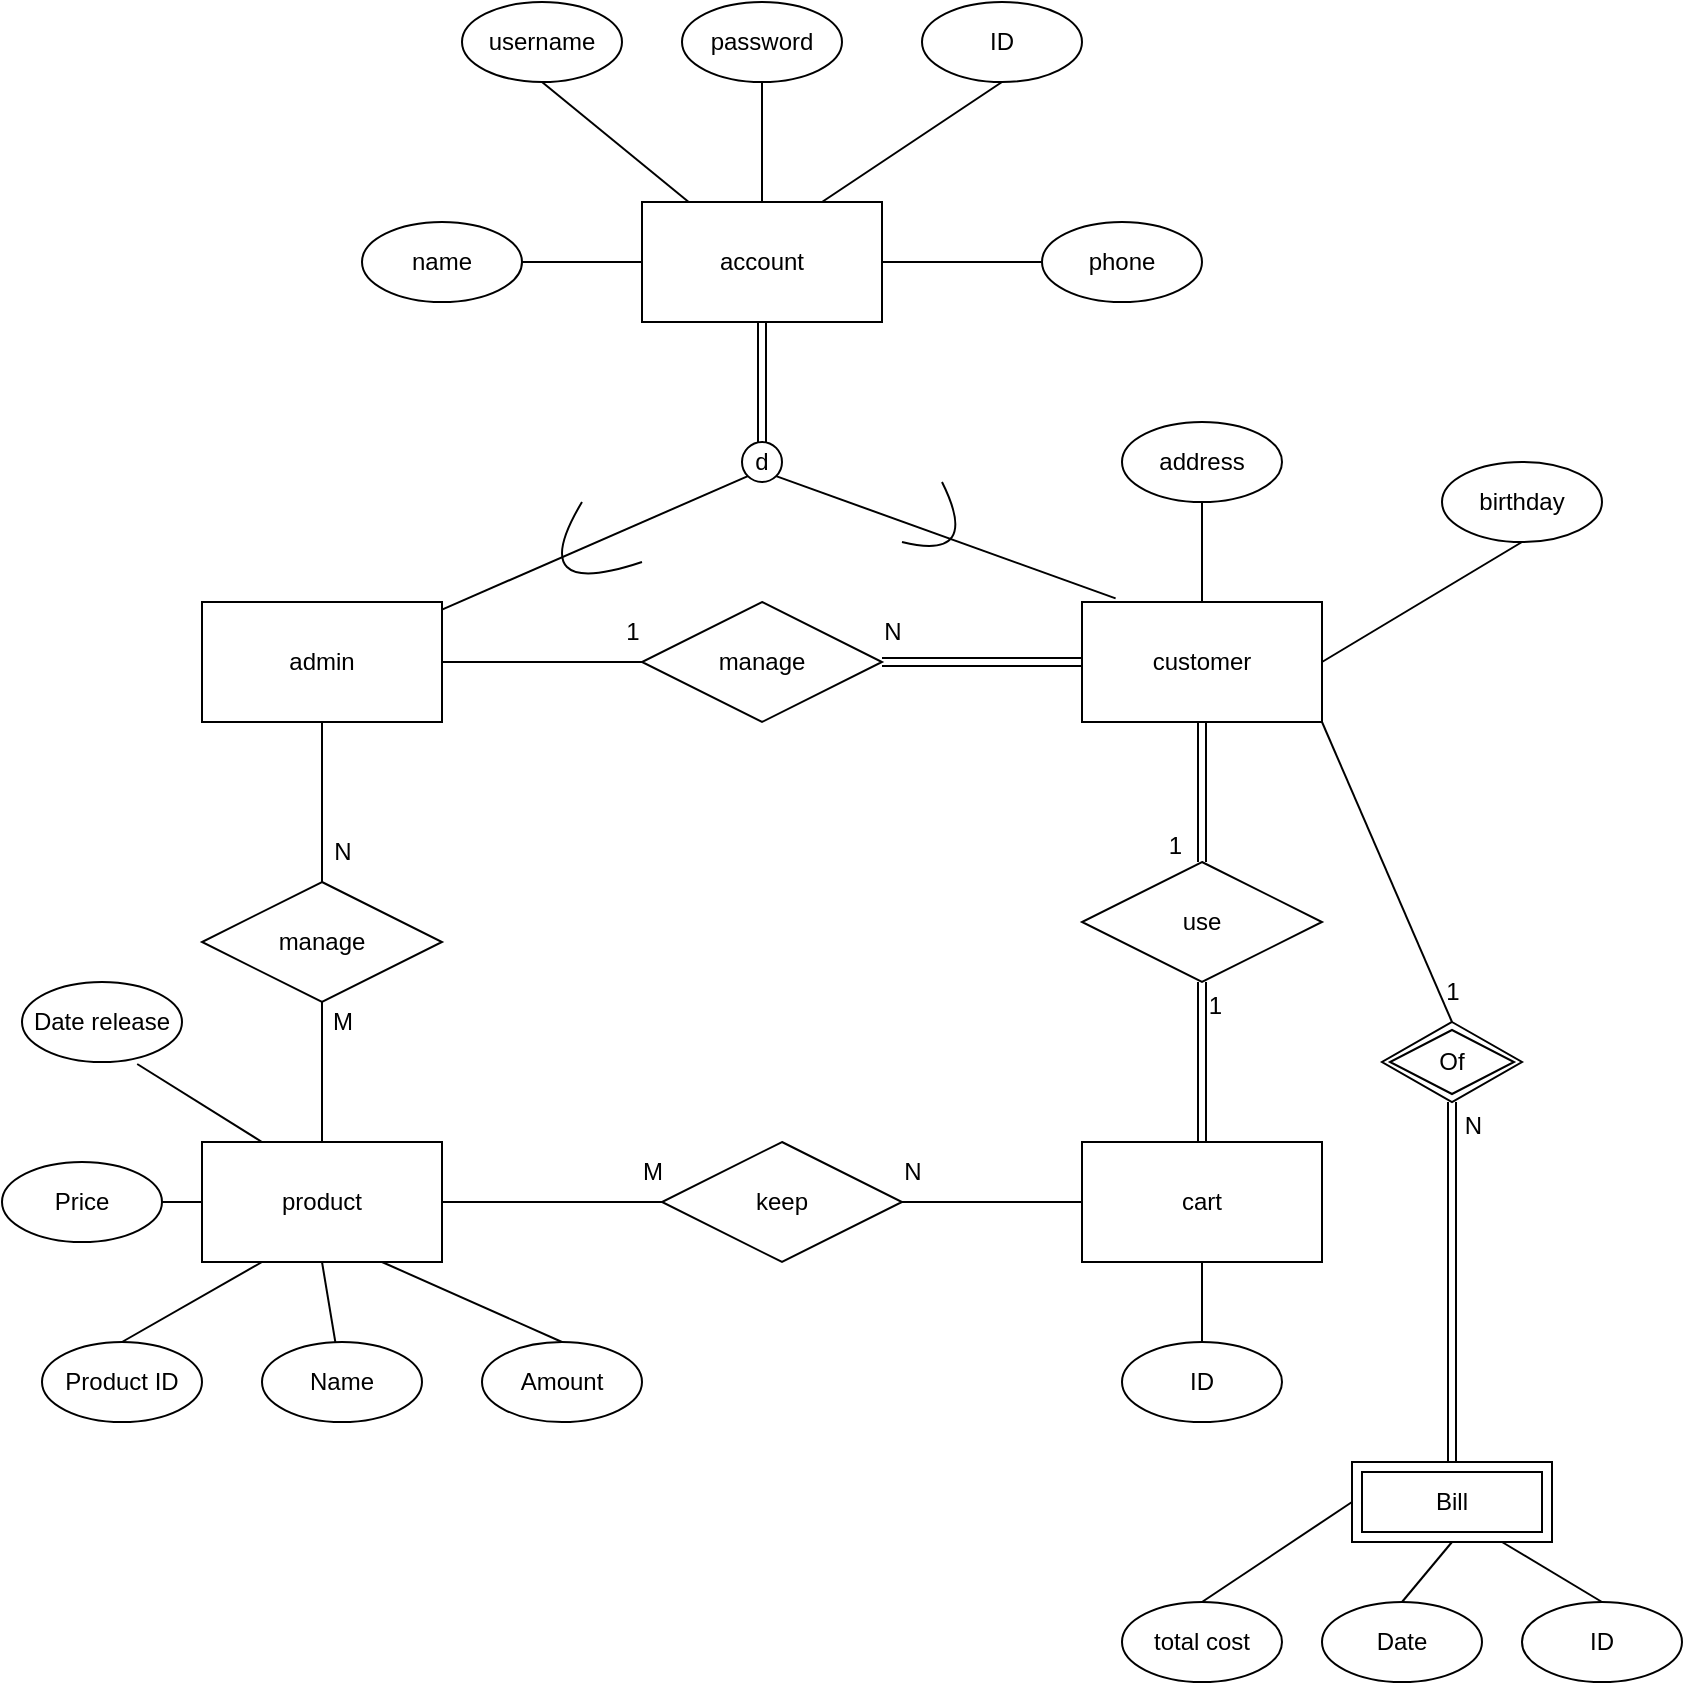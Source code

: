 <mxfile version="20.8.16" type="device"><diagram id="LdzgcGAvfr_TScZsq7QG" name="Page-1"><mxGraphModel dx="1480" dy="877" grid="1" gridSize="10" guides="1" tooltips="1" connect="1" arrows="1" fold="1" page="1" pageScale="1" pageWidth="850" pageHeight="1100" math="0" shadow="0"><root><mxCell id="0"/><mxCell id="1" parent="0"/><mxCell id="W59_6OtGwVpEtyX4A2lI-1" value="admin" style="rounded=0;whiteSpace=wrap;html=1;" vertex="1" parent="1"><mxGeometry x="110" y="500" width="120" height="60" as="geometry"/></mxCell><mxCell id="W59_6OtGwVpEtyX4A2lI-2" value="customer" style="rounded=0;whiteSpace=wrap;html=1;" vertex="1" parent="1"><mxGeometry x="550" y="500" width="120" height="60" as="geometry"/></mxCell><mxCell id="W59_6OtGwVpEtyX4A2lI-4" value="product" style="rounded=0;whiteSpace=wrap;html=1;" vertex="1" parent="1"><mxGeometry x="110" y="770" width="120" height="60" as="geometry"/></mxCell><mxCell id="W59_6OtGwVpEtyX4A2lI-5" value="cart" style="rounded=0;whiteSpace=wrap;html=1;" vertex="1" parent="1"><mxGeometry x="550" y="770" width="120" height="60" as="geometry"/></mxCell><mxCell id="W59_6OtGwVpEtyX4A2lI-6" value="account" style="rounded=0;whiteSpace=wrap;html=1;" vertex="1" parent="1"><mxGeometry x="330" y="300" width="120" height="60" as="geometry"/></mxCell><mxCell id="W59_6OtGwVpEtyX4A2lI-7" value="username" style="ellipse;whiteSpace=wrap;html=1;" vertex="1" parent="1"><mxGeometry x="240" y="200" width="80" height="40" as="geometry"/></mxCell><mxCell id="W59_6OtGwVpEtyX4A2lI-8" value="password" style="ellipse;whiteSpace=wrap;html=1;" vertex="1" parent="1"><mxGeometry x="350" y="200" width="80" height="40" as="geometry"/></mxCell><mxCell id="W59_6OtGwVpEtyX4A2lI-11" value="" style="endArrow=none;html=1;rounded=0;entryX=0.5;entryY=1;entryDx=0;entryDy=0;" edge="1" parent="1" source="W59_6OtGwVpEtyX4A2lI-6" target="W59_6OtGwVpEtyX4A2lI-7"><mxGeometry width="50" height="50" relative="1" as="geometry"><mxPoint x="400" y="240" as="sourcePoint"/><mxPoint x="450" y="190" as="targetPoint"/></mxGeometry></mxCell><mxCell id="W59_6OtGwVpEtyX4A2lI-12" value="" style="endArrow=none;html=1;rounded=0;entryX=0.5;entryY=1;entryDx=0;entryDy=0;" edge="1" parent="1" source="W59_6OtGwVpEtyX4A2lI-6" target="W59_6OtGwVpEtyX4A2lI-8"><mxGeometry width="50" height="50" relative="1" as="geometry"><mxPoint x="400" y="240" as="sourcePoint"/><mxPoint x="450" y="190" as="targetPoint"/></mxGeometry></mxCell><mxCell id="W59_6OtGwVpEtyX4A2lI-13" value="ID" style="ellipse;whiteSpace=wrap;html=1;" vertex="1" parent="1"><mxGeometry x="470" y="200" width="80" height="40" as="geometry"/></mxCell><mxCell id="W59_6OtGwVpEtyX4A2lI-14" value="" style="endArrow=none;html=1;rounded=0;entryX=0.5;entryY=1;entryDx=0;entryDy=0;exitX=0.75;exitY=0;exitDx=0;exitDy=0;" edge="1" parent="1" source="W59_6OtGwVpEtyX4A2lI-6" target="W59_6OtGwVpEtyX4A2lI-13"><mxGeometry width="50" height="50" relative="1" as="geometry"><mxPoint x="400" y="240" as="sourcePoint"/><mxPoint x="450" y="190" as="targetPoint"/></mxGeometry></mxCell><mxCell id="W59_6OtGwVpEtyX4A2lI-15" value="name" style="ellipse;whiteSpace=wrap;html=1;" vertex="1" parent="1"><mxGeometry x="190" y="310" width="80" height="40" as="geometry"/></mxCell><mxCell id="W59_6OtGwVpEtyX4A2lI-16" value="" style="endArrow=none;html=1;rounded=0;entryX=0;entryY=0.5;entryDx=0;entryDy=0;exitX=1;exitY=0.5;exitDx=0;exitDy=0;" edge="1" parent="1" source="W59_6OtGwVpEtyX4A2lI-15" target="W59_6OtGwVpEtyX4A2lI-6"><mxGeometry width="50" height="50" relative="1" as="geometry"><mxPoint x="400" y="440" as="sourcePoint"/><mxPoint x="450" y="390" as="targetPoint"/></mxGeometry></mxCell><mxCell id="W59_6OtGwVpEtyX4A2lI-17" value="birthday" style="ellipse;whiteSpace=wrap;html=1;" vertex="1" parent="1"><mxGeometry x="730" y="430" width="80" height="40" as="geometry"/></mxCell><mxCell id="W59_6OtGwVpEtyX4A2lI-18" value="phone" style="ellipse;whiteSpace=wrap;html=1;" vertex="1" parent="1"><mxGeometry x="530" y="310" width="80" height="40" as="geometry"/></mxCell><mxCell id="W59_6OtGwVpEtyX4A2lI-19" value="" style="endArrow=none;html=1;rounded=0;entryX=1;entryY=0.5;entryDx=0;entryDy=0;exitX=0;exitY=0.5;exitDx=0;exitDy=0;" edge="1" parent="1" source="W59_6OtGwVpEtyX4A2lI-18" target="W59_6OtGwVpEtyX4A2lI-6"><mxGeometry width="50" height="50" relative="1" as="geometry"><mxPoint x="400" y="440" as="sourcePoint"/><mxPoint x="450" y="390" as="targetPoint"/></mxGeometry></mxCell><mxCell id="W59_6OtGwVpEtyX4A2lI-20" value="d" style="ellipse;whiteSpace=wrap;html=1;" vertex="1" parent="1"><mxGeometry x="380" y="420" width="20" height="20" as="geometry"/></mxCell><mxCell id="W59_6OtGwVpEtyX4A2lI-23" value="" style="endArrow=none;html=1;rounded=0;entryX=0.5;entryY=1;entryDx=0;entryDy=0;exitX=0.5;exitY=0;exitDx=0;exitDy=0;shape=link;" edge="1" parent="1" source="W59_6OtGwVpEtyX4A2lI-20" target="W59_6OtGwVpEtyX4A2lI-6"><mxGeometry width="50" height="50" relative="1" as="geometry"><mxPoint x="400" y="440" as="sourcePoint"/><mxPoint x="450" y="390" as="targetPoint"/></mxGeometry></mxCell><mxCell id="W59_6OtGwVpEtyX4A2lI-24" value="" style="endArrow=none;html=1;rounded=0;entryX=0;entryY=1;entryDx=0;entryDy=0;" edge="1" parent="1" source="W59_6OtGwVpEtyX4A2lI-1" target="W59_6OtGwVpEtyX4A2lI-20"><mxGeometry width="50" height="50" relative="1" as="geometry"><mxPoint x="400" y="440" as="sourcePoint"/><mxPoint x="450" y="390" as="targetPoint"/></mxGeometry></mxCell><mxCell id="W59_6OtGwVpEtyX4A2lI-25" value="" style="endArrow=none;html=1;rounded=0;entryX=1;entryY=1;entryDx=0;entryDy=0;exitX=0.14;exitY=-0.03;exitDx=0;exitDy=0;exitPerimeter=0;" edge="1" parent="1" source="W59_6OtGwVpEtyX4A2lI-2" target="W59_6OtGwVpEtyX4A2lI-20"><mxGeometry width="50" height="50" relative="1" as="geometry"><mxPoint x="380" y="510" as="sourcePoint"/><mxPoint x="522.929" y="444.547" as="targetPoint"/></mxGeometry></mxCell><mxCell id="W59_6OtGwVpEtyX4A2lI-26" value="" style="endArrow=none;html=1;curved=1;" edge="1" parent="1"><mxGeometry width="50" height="50" relative="1" as="geometry"><mxPoint x="300" y="450" as="sourcePoint"/><mxPoint x="330" y="480" as="targetPoint"/><Array as="points"><mxPoint x="270" y="500"/></Array></mxGeometry></mxCell><mxCell id="W59_6OtGwVpEtyX4A2lI-27" value="" style="endArrow=none;html=1;curved=1;" edge="1" parent="1"><mxGeometry width="50" height="50" relative="1" as="geometry"><mxPoint x="460" y="470" as="sourcePoint"/><mxPoint x="480" y="440" as="targetPoint"/><Array as="points"><mxPoint x="500" y="480"/></Array></mxGeometry></mxCell><mxCell id="W59_6OtGwVpEtyX4A2lI-28" value="manage" style="shape=rhombus;perimeter=rhombusPerimeter;whiteSpace=wrap;html=1;align=center;" vertex="1" parent="1"><mxGeometry x="330" y="500" width="120" height="60" as="geometry"/></mxCell><mxCell id="W59_6OtGwVpEtyX4A2lI-29" value="" style="shape=link;html=1;rounded=0;curved=1;entryX=0;entryY=0.5;entryDx=0;entryDy=0;exitX=1;exitY=0.5;exitDx=0;exitDy=0;" edge="1" parent="1" source="W59_6OtGwVpEtyX4A2lI-28" target="W59_6OtGwVpEtyX4A2lI-2"><mxGeometry relative="1" as="geometry"><mxPoint x="390" y="610" as="sourcePoint"/><mxPoint x="550" y="610" as="targetPoint"/></mxGeometry></mxCell><mxCell id="W59_6OtGwVpEtyX4A2lI-31" value="" style="endArrow=none;html=1;curved=1;entryX=1;entryY=0.5;entryDx=0;entryDy=0;exitX=0;exitY=0.5;exitDx=0;exitDy=0;" edge="1" parent="1" source="W59_6OtGwVpEtyX4A2lI-28" target="W59_6OtGwVpEtyX4A2lI-1"><mxGeometry width="50" height="50" relative="1" as="geometry"><mxPoint x="400" y="540" as="sourcePoint"/><mxPoint x="450" y="490" as="targetPoint"/></mxGeometry></mxCell><mxCell id="W59_6OtGwVpEtyX4A2lI-32" value="N" style="text;html=1;align=center;verticalAlign=middle;resizable=0;points=[];autosize=1;strokeColor=none;fillColor=none;" vertex="1" parent="1"><mxGeometry x="440" y="500" width="30" height="30" as="geometry"/></mxCell><mxCell id="W59_6OtGwVpEtyX4A2lI-33" value="1" style="text;html=1;align=center;verticalAlign=middle;resizable=0;points=[];autosize=1;strokeColor=none;fillColor=none;" vertex="1" parent="1"><mxGeometry x="310" y="500" width="30" height="30" as="geometry"/></mxCell><mxCell id="W59_6OtGwVpEtyX4A2lI-34" value="" style="endArrow=none;html=1;curved=1;entryX=0.5;entryY=1;entryDx=0;entryDy=0;exitX=1;exitY=0.5;exitDx=0;exitDy=0;" edge="1" parent="1" source="W59_6OtGwVpEtyX4A2lI-2" target="W59_6OtGwVpEtyX4A2lI-17"><mxGeometry width="50" height="50" relative="1" as="geometry"><mxPoint x="400" y="540" as="sourcePoint"/><mxPoint x="450" y="490" as="targetPoint"/></mxGeometry></mxCell><mxCell id="W59_6OtGwVpEtyX4A2lI-35" value="address" style="ellipse;whiteSpace=wrap;html=1;" vertex="1" parent="1"><mxGeometry x="570" y="410" width="80" height="40" as="geometry"/></mxCell><mxCell id="W59_6OtGwVpEtyX4A2lI-36" value="" style="endArrow=none;html=1;curved=1;entryX=0.5;entryY=1;entryDx=0;entryDy=0;exitX=0.5;exitY=0;exitDx=0;exitDy=0;" edge="1" parent="1" source="W59_6OtGwVpEtyX4A2lI-2" target="W59_6OtGwVpEtyX4A2lI-35"><mxGeometry width="50" height="50" relative="1" as="geometry"><mxPoint x="400" y="540" as="sourcePoint"/><mxPoint x="450" y="490" as="targetPoint"/></mxGeometry></mxCell><mxCell id="W59_6OtGwVpEtyX4A2lI-37" value="use" style="shape=rhombus;perimeter=rhombusPerimeter;whiteSpace=wrap;html=1;align=center;" vertex="1" parent="1"><mxGeometry x="550" y="630" width="120" height="60" as="geometry"/></mxCell><mxCell id="W59_6OtGwVpEtyX4A2lI-39" value="" style="shape=link;html=1;rounded=0;curved=1;entryX=0.5;entryY=1;entryDx=0;entryDy=0;exitX=0.5;exitY=0;exitDx=0;exitDy=0;" edge="1" parent="1" source="W59_6OtGwVpEtyX4A2lI-5" target="W59_6OtGwVpEtyX4A2lI-37"><mxGeometry relative="1" as="geometry"><mxPoint x="340" y="720" as="sourcePoint"/><mxPoint x="500" y="720" as="targetPoint"/></mxGeometry></mxCell><mxCell id="W59_6OtGwVpEtyX4A2lI-40" value="1" style="resizable=0;html=1;align=right;verticalAlign=bottom;" connectable="0" vertex="1" parent="W59_6OtGwVpEtyX4A2lI-39"><mxGeometry x="1" relative="1" as="geometry"><mxPoint x="10" y="20" as="offset"/></mxGeometry></mxCell><mxCell id="W59_6OtGwVpEtyX4A2lI-41" value="" style="shape=link;html=1;rounded=0;curved=1;entryX=0.5;entryY=0;entryDx=0;entryDy=0;exitX=0.5;exitY=1;exitDx=0;exitDy=0;" edge="1" parent="1" source="W59_6OtGwVpEtyX4A2lI-2" target="W59_6OtGwVpEtyX4A2lI-37"><mxGeometry relative="1" as="geometry"><mxPoint x="340" y="720" as="sourcePoint"/><mxPoint x="520" y="730" as="targetPoint"/></mxGeometry></mxCell><mxCell id="W59_6OtGwVpEtyX4A2lI-42" value="1" style="resizable=0;html=1;align=right;verticalAlign=bottom;" connectable="0" vertex="1" parent="W59_6OtGwVpEtyX4A2lI-41"><mxGeometry x="1" relative="1" as="geometry"><mxPoint x="-10" as="offset"/></mxGeometry></mxCell><mxCell id="W59_6OtGwVpEtyX4A2lI-43" value="keep" style="shape=rhombus;perimeter=rhombusPerimeter;whiteSpace=wrap;html=1;align=center;" vertex="1" parent="1"><mxGeometry x="340" y="770" width="120" height="60" as="geometry"/></mxCell><mxCell id="W59_6OtGwVpEtyX4A2lI-44" value="" style="endArrow=none;html=1;rounded=0;curved=1;entryX=0;entryY=0.5;entryDx=0;entryDy=0;exitX=1;exitY=0.5;exitDx=0;exitDy=0;" edge="1" parent="1" source="W59_6OtGwVpEtyX4A2lI-43" target="W59_6OtGwVpEtyX4A2lI-5"><mxGeometry relative="1" as="geometry"><mxPoint x="340" y="720" as="sourcePoint"/><mxPoint x="500" y="720" as="targetPoint"/></mxGeometry></mxCell><mxCell id="W59_6OtGwVpEtyX4A2lI-45" value="" style="endArrow=none;html=1;rounded=0;curved=1;entryX=0;entryY=0.5;entryDx=0;entryDy=0;" edge="1" parent="1" source="W59_6OtGwVpEtyX4A2lI-4" target="W59_6OtGwVpEtyX4A2lI-43"><mxGeometry relative="1" as="geometry"><mxPoint x="340" y="720" as="sourcePoint"/><mxPoint x="500" y="720" as="targetPoint"/></mxGeometry></mxCell><mxCell id="W59_6OtGwVpEtyX4A2lI-46" value="M" style="text;html=1;align=center;verticalAlign=middle;resizable=0;points=[];autosize=1;strokeColor=none;fillColor=none;" vertex="1" parent="1"><mxGeometry x="320" y="770" width="30" height="30" as="geometry"/></mxCell><mxCell id="W59_6OtGwVpEtyX4A2lI-47" value="N" style="text;html=1;align=center;verticalAlign=middle;resizable=0;points=[];autosize=1;strokeColor=none;fillColor=none;" vertex="1" parent="1"><mxGeometry x="450" y="770" width="30" height="30" as="geometry"/></mxCell><mxCell id="W59_6OtGwVpEtyX4A2lI-48" value="Product ID" style="ellipse;whiteSpace=wrap;html=1;" vertex="1" parent="1"><mxGeometry x="30" y="870" width="80" height="40" as="geometry"/></mxCell><mxCell id="W59_6OtGwVpEtyX4A2lI-50" value="Name" style="ellipse;whiteSpace=wrap;html=1;" vertex="1" parent="1"><mxGeometry x="140" y="870" width="80" height="40" as="geometry"/></mxCell><mxCell id="W59_6OtGwVpEtyX4A2lI-51" value="Amount" style="ellipse;whiteSpace=wrap;html=1;" vertex="1" parent="1"><mxGeometry x="250" y="870" width="80" height="40" as="geometry"/></mxCell><mxCell id="W59_6OtGwVpEtyX4A2lI-52" value="Price" style="ellipse;whiteSpace=wrap;html=1;" vertex="1" parent="1"><mxGeometry x="10" y="780" width="80" height="40" as="geometry"/></mxCell><mxCell id="W59_6OtGwVpEtyX4A2lI-53" value="Date release" style="ellipse;whiteSpace=wrap;html=1;" vertex="1" parent="1"><mxGeometry x="20" y="690" width="80" height="40" as="geometry"/></mxCell><mxCell id="W59_6OtGwVpEtyX4A2lI-54" value="" style="endArrow=none;html=1;rounded=0;curved=1;entryX=0.25;entryY=0;entryDx=0;entryDy=0;exitX=0.72;exitY=1.025;exitDx=0;exitDy=0;exitPerimeter=0;" edge="1" parent="1" source="W59_6OtGwVpEtyX4A2lI-53" target="W59_6OtGwVpEtyX4A2lI-4"><mxGeometry relative="1" as="geometry"><mxPoint x="340" y="720" as="sourcePoint"/><mxPoint x="500" y="720" as="targetPoint"/></mxGeometry></mxCell><mxCell id="W59_6OtGwVpEtyX4A2lI-55" value="" style="endArrow=none;html=1;rounded=0;curved=1;exitX=1;exitY=0.5;exitDx=0;exitDy=0;entryX=0;entryY=0.5;entryDx=0;entryDy=0;" edge="1" parent="1" source="W59_6OtGwVpEtyX4A2lI-52" target="W59_6OtGwVpEtyX4A2lI-4"><mxGeometry relative="1" as="geometry"><mxPoint x="340" y="720" as="sourcePoint"/><mxPoint x="500" y="720" as="targetPoint"/></mxGeometry></mxCell><mxCell id="W59_6OtGwVpEtyX4A2lI-56" value="" style="endArrow=none;html=1;rounded=0;curved=1;entryX=0.5;entryY=0;entryDx=0;entryDy=0;exitX=0.25;exitY=1;exitDx=0;exitDy=0;" edge="1" parent="1" source="W59_6OtGwVpEtyX4A2lI-4" target="W59_6OtGwVpEtyX4A2lI-48"><mxGeometry relative="1" as="geometry"><mxPoint x="340" y="720" as="sourcePoint"/><mxPoint x="500" y="720" as="targetPoint"/></mxGeometry></mxCell><mxCell id="W59_6OtGwVpEtyX4A2lI-57" value="" style="endArrow=none;html=1;rounded=0;curved=1;exitX=0.5;exitY=1;exitDx=0;exitDy=0;" edge="1" parent="1" source="W59_6OtGwVpEtyX4A2lI-4" target="W59_6OtGwVpEtyX4A2lI-50"><mxGeometry relative="1" as="geometry"><mxPoint x="340" y="720" as="sourcePoint"/><mxPoint x="500" y="720" as="targetPoint"/></mxGeometry></mxCell><mxCell id="W59_6OtGwVpEtyX4A2lI-59" value="" style="endArrow=none;html=1;rounded=0;curved=1;entryX=0.5;entryY=0;entryDx=0;entryDy=0;exitX=0.75;exitY=1;exitDx=0;exitDy=0;" edge="1" parent="1" source="W59_6OtGwVpEtyX4A2lI-4" target="W59_6OtGwVpEtyX4A2lI-51"><mxGeometry relative="1" as="geometry"><mxPoint x="340" y="720" as="sourcePoint"/><mxPoint x="500" y="720" as="targetPoint"/></mxGeometry></mxCell><mxCell id="W59_6OtGwVpEtyX4A2lI-60" value="Bill" style="shape=ext;margin=3;double=1;whiteSpace=wrap;html=1;align=center;" vertex="1" parent="1"><mxGeometry x="685" y="930" width="100" height="40" as="geometry"/></mxCell><mxCell id="W59_6OtGwVpEtyX4A2lI-61" value="Of" style="shape=rhombus;double=1;perimeter=rhombusPerimeter;whiteSpace=wrap;html=1;align=center;" vertex="1" parent="1"><mxGeometry x="700" y="710" width="70" height="40" as="geometry"/></mxCell><mxCell id="W59_6OtGwVpEtyX4A2lI-63" value="" style="endArrow=none;html=1;curved=1;entryX=1;entryY=1;entryDx=0;entryDy=0;exitX=0.5;exitY=0;exitDx=0;exitDy=0;" edge="1" parent="1" source="W59_6OtGwVpEtyX4A2lI-61" target="W59_6OtGwVpEtyX4A2lI-2"><mxGeometry width="50" height="50" relative="1" as="geometry"><mxPoint x="400" y="640" as="sourcePoint"/><mxPoint x="450" y="590" as="targetPoint"/></mxGeometry></mxCell><mxCell id="W59_6OtGwVpEtyX4A2lI-64" value="1" style="text;html=1;align=center;verticalAlign=middle;resizable=0;points=[];autosize=1;strokeColor=none;fillColor=none;" vertex="1" parent="1"><mxGeometry x="720" y="680" width="30" height="30" as="geometry"/></mxCell><mxCell id="W59_6OtGwVpEtyX4A2lI-65" value="" style="shape=link;html=1;rounded=0;curved=1;entryX=0.5;entryY=1;entryDx=0;entryDy=0;exitX=0.5;exitY=0;exitDx=0;exitDy=0;" edge="1" parent="1" source="W59_6OtGwVpEtyX4A2lI-60" target="W59_6OtGwVpEtyX4A2lI-61"><mxGeometry relative="1" as="geometry"><mxPoint x="340" y="620" as="sourcePoint"/><mxPoint x="500" y="620" as="targetPoint"/></mxGeometry></mxCell><mxCell id="W59_6OtGwVpEtyX4A2lI-66" value="N" style="resizable=0;html=1;align=right;verticalAlign=bottom;" connectable="0" vertex="1" parent="W59_6OtGwVpEtyX4A2lI-65"><mxGeometry x="1" relative="1" as="geometry"><mxPoint x="15" y="20" as="offset"/></mxGeometry></mxCell><mxCell id="W59_6OtGwVpEtyX4A2lI-67" value="ID" style="ellipse;whiteSpace=wrap;html=1;" vertex="1" parent="1"><mxGeometry x="770" y="1000" width="80" height="40" as="geometry"/></mxCell><mxCell id="W59_6OtGwVpEtyX4A2lI-68" value="Date" style="ellipse;whiteSpace=wrap;html=1;" vertex="1" parent="1"><mxGeometry x="670" y="1000" width="80" height="40" as="geometry"/></mxCell><mxCell id="W59_6OtGwVpEtyX4A2lI-69" value="total cost" style="ellipse;whiteSpace=wrap;html=1;" vertex="1" parent="1"><mxGeometry x="570" y="1000" width="80" height="40" as="geometry"/></mxCell><mxCell id="W59_6OtGwVpEtyX4A2lI-70" value="" style="endArrow=none;html=1;curved=1;entryX=0;entryY=0.5;entryDx=0;entryDy=0;exitX=0.5;exitY=0;exitDx=0;exitDy=0;" edge="1" parent="1" source="W59_6OtGwVpEtyX4A2lI-69" target="W59_6OtGwVpEtyX4A2lI-60"><mxGeometry width="50" height="50" relative="1" as="geometry"><mxPoint x="400" y="940" as="sourcePoint"/><mxPoint x="450" y="890" as="targetPoint"/></mxGeometry></mxCell><mxCell id="W59_6OtGwVpEtyX4A2lI-71" value="" style="endArrow=none;html=1;curved=1;entryX=0.5;entryY=1;entryDx=0;entryDy=0;exitX=0.5;exitY=0;exitDx=0;exitDy=0;" edge="1" parent="1" source="W59_6OtGwVpEtyX4A2lI-68" target="W59_6OtGwVpEtyX4A2lI-60"><mxGeometry width="50" height="50" relative="1" as="geometry"><mxPoint x="400" y="940" as="sourcePoint"/><mxPoint x="450" y="890" as="targetPoint"/></mxGeometry></mxCell><mxCell id="W59_6OtGwVpEtyX4A2lI-72" value="" style="endArrow=none;html=1;curved=1;entryX=0.75;entryY=1;entryDx=0;entryDy=0;exitX=0.5;exitY=0;exitDx=0;exitDy=0;" edge="1" parent="1" source="W59_6OtGwVpEtyX4A2lI-67" target="W59_6OtGwVpEtyX4A2lI-60"><mxGeometry width="50" height="50" relative="1" as="geometry"><mxPoint x="400" y="940" as="sourcePoint"/><mxPoint x="450" y="890" as="targetPoint"/></mxGeometry></mxCell><mxCell id="W59_6OtGwVpEtyX4A2lI-73" value="ID" style="ellipse;whiteSpace=wrap;html=1;" vertex="1" parent="1"><mxGeometry x="570" y="870" width="80" height="40" as="geometry"/></mxCell><mxCell id="W59_6OtGwVpEtyX4A2lI-74" value="" style="endArrow=none;html=1;curved=1;entryX=0.5;entryY=1;entryDx=0;entryDy=0;exitX=0.5;exitY=0;exitDx=0;exitDy=0;" edge="1" parent="1" source="W59_6OtGwVpEtyX4A2lI-73" target="W59_6OtGwVpEtyX4A2lI-5"><mxGeometry width="50" height="50" relative="1" as="geometry"><mxPoint x="400" y="1040" as="sourcePoint"/><mxPoint x="450" y="990" as="targetPoint"/></mxGeometry></mxCell><mxCell id="W59_6OtGwVpEtyX4A2lI-75" value="manage" style="shape=rhombus;perimeter=rhombusPerimeter;whiteSpace=wrap;html=1;align=center;" vertex="1" parent="1"><mxGeometry x="110" y="640" width="120" height="60" as="geometry"/></mxCell><mxCell id="W59_6OtGwVpEtyX4A2lI-76" value="" style="endArrow=none;html=1;rounded=0;curved=1;entryX=0.5;entryY=1;entryDx=0;entryDy=0;" edge="1" parent="1" source="W59_6OtGwVpEtyX4A2lI-75" target="W59_6OtGwVpEtyX4A2lI-1"><mxGeometry relative="1" as="geometry"><mxPoint x="220" y="680" as="sourcePoint"/><mxPoint x="380" y="680" as="targetPoint"/></mxGeometry></mxCell><mxCell id="W59_6OtGwVpEtyX4A2lI-77" value="N" style="text;html=1;align=center;verticalAlign=middle;resizable=0;points=[];autosize=1;strokeColor=none;fillColor=none;" vertex="1" parent="1"><mxGeometry x="165" y="610" width="30" height="30" as="geometry"/></mxCell><mxCell id="W59_6OtGwVpEtyX4A2lI-78" value="" style="endArrow=none;html=1;curved=1;entryX=0.5;entryY=1;entryDx=0;entryDy=0;exitX=0.5;exitY=0;exitDx=0;exitDy=0;" edge="1" parent="1" source="W59_6OtGwVpEtyX4A2lI-4" target="W59_6OtGwVpEtyX4A2lI-75"><mxGeometry width="50" height="50" relative="1" as="geometry"><mxPoint x="270" y="700" as="sourcePoint"/><mxPoint x="320" y="650" as="targetPoint"/></mxGeometry></mxCell><mxCell id="W59_6OtGwVpEtyX4A2lI-79" value="M" style="text;html=1;align=center;verticalAlign=middle;resizable=0;points=[];autosize=1;strokeColor=none;fillColor=none;" vertex="1" parent="1"><mxGeometry x="165" y="695" width="30" height="30" as="geometry"/></mxCell></root></mxGraphModel></diagram></mxfile>